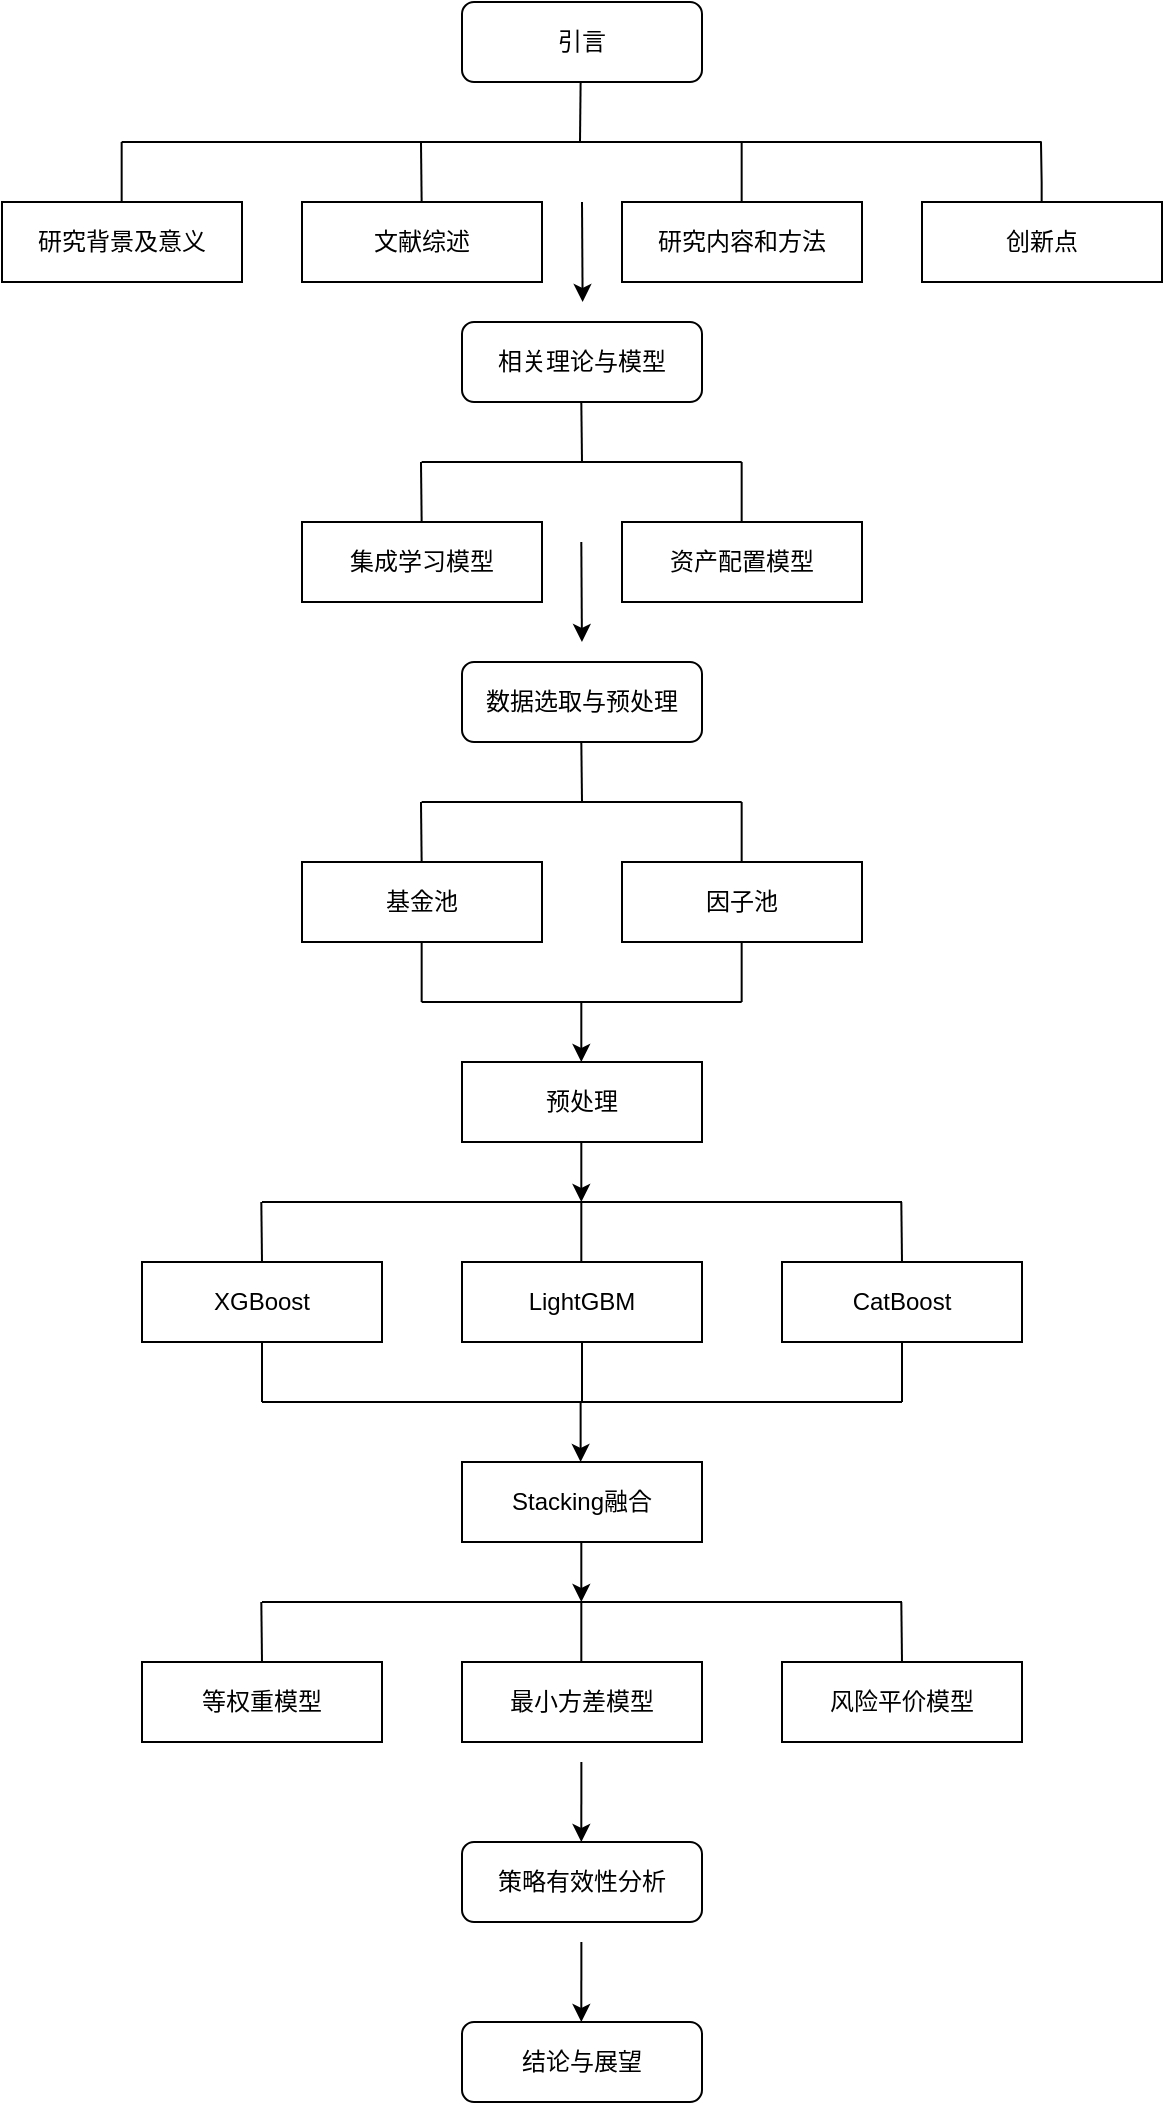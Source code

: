 <mxfile version="20.7.4" type="github">
  <diagram id="C5RBs43oDa-KdzZeNtuy" name="Page-1">
    <mxGraphModel dx="1221" dy="733" grid="1" gridSize="10" guides="1" tooltips="1" connect="1" arrows="1" fold="1" page="1" pageScale="1" pageWidth="827" pageHeight="1169" background="#ffffff" math="0" shadow="0">
      <root>
        <mxCell id="WIyWlLk6GJQsqaUBKTNV-0" />
        <mxCell id="WIyWlLk6GJQsqaUBKTNV-1" parent="WIyWlLk6GJQsqaUBKTNV-0" />
        <mxCell id="WIyWlLk6GJQsqaUBKTNV-3" value="引言" style="rounded=1;whiteSpace=wrap;html=1;fontSize=12;glass=0;strokeWidth=1;shadow=0;" parent="WIyWlLk6GJQsqaUBKTNV-1" vertex="1">
          <mxGeometry x="340" y="40" width="120" height="40" as="geometry" />
        </mxCell>
        <mxCell id="WIyWlLk6GJQsqaUBKTNV-7" value="相关理论与模型" style="rounded=1;whiteSpace=wrap;html=1;fontSize=12;glass=0;strokeWidth=1;shadow=0;" parent="WIyWlLk6GJQsqaUBKTNV-1" vertex="1">
          <mxGeometry x="340" y="200" width="120" height="40" as="geometry" />
        </mxCell>
        <mxCell id="ZmgnMH66hJVNVqd5aJOY-0" value="研究背景及意义" style="rounded=0;whiteSpace=wrap;html=1;" vertex="1" parent="WIyWlLk6GJQsqaUBKTNV-1">
          <mxGeometry x="110" y="140" width="120" height="40" as="geometry" />
        </mxCell>
        <mxCell id="ZmgnMH66hJVNVqd5aJOY-2" value="" style="endArrow=none;html=1;rounded=0;" edge="1" parent="WIyWlLk6GJQsqaUBKTNV-1">
          <mxGeometry width="50" height="50" relative="1" as="geometry">
            <mxPoint x="169.83" y="110" as="sourcePoint" />
            <mxPoint x="629.83" y="110" as="targetPoint" />
          </mxGeometry>
        </mxCell>
        <mxCell id="ZmgnMH66hJVNVqd5aJOY-3" value="文献综述" style="rounded=0;whiteSpace=wrap;html=1;" vertex="1" parent="WIyWlLk6GJQsqaUBKTNV-1">
          <mxGeometry x="260" y="140" width="120" height="40" as="geometry" />
        </mxCell>
        <mxCell id="ZmgnMH66hJVNVqd5aJOY-4" value="研究内容和方法" style="rounded=0;whiteSpace=wrap;html=1;" vertex="1" parent="WIyWlLk6GJQsqaUBKTNV-1">
          <mxGeometry x="420" y="140" width="120" height="40" as="geometry" />
        </mxCell>
        <mxCell id="ZmgnMH66hJVNVqd5aJOY-5" value="创新点" style="rounded=0;whiteSpace=wrap;html=1;" vertex="1" parent="WIyWlLk6GJQsqaUBKTNV-1">
          <mxGeometry x="570" y="140" width="120" height="40" as="geometry" />
        </mxCell>
        <mxCell id="ZmgnMH66hJVNVqd5aJOY-6" value="" style="endArrow=none;html=1;rounded=0;" edge="1" parent="WIyWlLk6GJQsqaUBKTNV-1">
          <mxGeometry x="1" y="292" width="50" height="50" relative="1" as="geometry">
            <mxPoint x="169.83" y="140" as="sourcePoint" />
            <mxPoint x="169.83" y="110" as="targetPoint" />
            <mxPoint x="22" y="-110" as="offset" />
          </mxGeometry>
        </mxCell>
        <mxCell id="ZmgnMH66hJVNVqd5aJOY-7" value="" style="endArrow=none;html=1;rounded=0;" edge="1" parent="WIyWlLk6GJQsqaUBKTNV-1">
          <mxGeometry x="1" y="292" width="50" height="50" relative="1" as="geometry">
            <mxPoint x="629.83" y="140" as="sourcePoint" />
            <mxPoint x="629.49" y="110" as="targetPoint" />
            <mxPoint x="22" y="-110" as="offset" />
            <Array as="points">
              <mxPoint x="629.83" y="130" />
            </Array>
          </mxGeometry>
        </mxCell>
        <mxCell id="ZmgnMH66hJVNVqd5aJOY-8" value="" style="endArrow=none;html=1;rounded=0;" edge="1" parent="WIyWlLk6GJQsqaUBKTNV-1">
          <mxGeometry x="1" y="292" width="50" height="50" relative="1" as="geometry">
            <mxPoint x="479.83" y="140" as="sourcePoint" />
            <mxPoint x="479.83" y="110" as="targetPoint" />
            <mxPoint x="22" y="-110" as="offset" />
          </mxGeometry>
        </mxCell>
        <mxCell id="ZmgnMH66hJVNVqd5aJOY-9" value="" style="endArrow=none;html=1;rounded=0;" edge="1" parent="WIyWlLk6GJQsqaUBKTNV-1">
          <mxGeometry x="1" y="292" width="50" height="50" relative="1" as="geometry">
            <mxPoint x="319.83" y="140" as="sourcePoint" />
            <mxPoint x="319.49" y="110" as="targetPoint" />
            <mxPoint x="22" y="-110" as="offset" />
          </mxGeometry>
        </mxCell>
        <mxCell id="ZmgnMH66hJVNVqd5aJOY-11" value="" style="endArrow=classic;html=1;rounded=0;" edge="1" parent="WIyWlLk6GJQsqaUBKTNV-1">
          <mxGeometry x="-1" y="10" width="50" height="50" relative="1" as="geometry">
            <mxPoint x="400" y="140" as="sourcePoint" />
            <mxPoint x="400.31" y="190" as="targetPoint" />
            <mxPoint x="-10" y="-10" as="offset" />
          </mxGeometry>
        </mxCell>
        <mxCell id="ZmgnMH66hJVNVqd5aJOY-13" value="" style="endArrow=none;html=1;rounded=0;" edge="1" parent="WIyWlLk6GJQsqaUBKTNV-1">
          <mxGeometry width="50" height="50" relative="1" as="geometry">
            <mxPoint x="319.83" y="270" as="sourcePoint" />
            <mxPoint x="479.83" y="270" as="targetPoint" />
          </mxGeometry>
        </mxCell>
        <mxCell id="ZmgnMH66hJVNVqd5aJOY-14" value="集成学习模型" style="rounded=0;whiteSpace=wrap;html=1;" vertex="1" parent="WIyWlLk6GJQsqaUBKTNV-1">
          <mxGeometry x="260" y="300" width="120" height="40" as="geometry" />
        </mxCell>
        <mxCell id="ZmgnMH66hJVNVqd5aJOY-15" value="资产配置模型" style="rounded=0;whiteSpace=wrap;html=1;" vertex="1" parent="WIyWlLk6GJQsqaUBKTNV-1">
          <mxGeometry x="420" y="300" width="120" height="40" as="geometry" />
        </mxCell>
        <mxCell id="ZmgnMH66hJVNVqd5aJOY-19" value="" style="endArrow=none;html=1;rounded=0;" edge="1" parent="WIyWlLk6GJQsqaUBKTNV-1">
          <mxGeometry x="1" y="292" width="50" height="50" relative="1" as="geometry">
            <mxPoint x="479.83" y="300" as="sourcePoint" />
            <mxPoint x="479.83" y="270" as="targetPoint" />
            <mxPoint x="22" y="-110" as="offset" />
          </mxGeometry>
        </mxCell>
        <mxCell id="ZmgnMH66hJVNVqd5aJOY-20" value="" style="endArrow=none;html=1;rounded=0;" edge="1" parent="WIyWlLk6GJQsqaUBKTNV-1">
          <mxGeometry x="1" y="292" width="50" height="50" relative="1" as="geometry">
            <mxPoint x="319.83" y="300" as="sourcePoint" />
            <mxPoint x="319.49" y="270" as="targetPoint" />
            <mxPoint x="22" y="-110" as="offset" />
          </mxGeometry>
        </mxCell>
        <mxCell id="ZmgnMH66hJVNVqd5aJOY-23" value="" style="endArrow=none;html=1;rounded=0;" edge="1" parent="WIyWlLk6GJQsqaUBKTNV-1">
          <mxGeometry x="1" y="292" width="50" height="50" relative="1" as="geometry">
            <mxPoint x="399" y="110" as="sourcePoint" />
            <mxPoint x="399.31" y="80" as="targetPoint" />
            <mxPoint x="22" y="-110" as="offset" />
          </mxGeometry>
        </mxCell>
        <mxCell id="ZmgnMH66hJVNVqd5aJOY-24" value="" style="endArrow=none;html=1;rounded=0;" edge="1" parent="WIyWlLk6GJQsqaUBKTNV-1">
          <mxGeometry x="1" y="292" width="50" height="50" relative="1" as="geometry">
            <mxPoint x="400" y="270" as="sourcePoint" />
            <mxPoint x="399.66" y="240" as="targetPoint" />
            <mxPoint x="22" y="-110" as="offset" />
          </mxGeometry>
        </mxCell>
        <mxCell id="ZmgnMH66hJVNVqd5aJOY-25" value="" style="endArrow=classic;html=1;rounded=0;" edge="1" parent="WIyWlLk6GJQsqaUBKTNV-1">
          <mxGeometry x="-1" y="10" width="50" height="50" relative="1" as="geometry">
            <mxPoint x="399.66" y="310" as="sourcePoint" />
            <mxPoint x="399.97" y="360" as="targetPoint" />
            <mxPoint x="-10" y="-10" as="offset" />
          </mxGeometry>
        </mxCell>
        <mxCell id="ZmgnMH66hJVNVqd5aJOY-26" value="数据选取与预处理" style="rounded=1;whiteSpace=wrap;html=1;fontSize=12;glass=0;strokeWidth=1;shadow=0;" vertex="1" parent="WIyWlLk6GJQsqaUBKTNV-1">
          <mxGeometry x="340" y="370" width="120" height="40" as="geometry" />
        </mxCell>
        <mxCell id="ZmgnMH66hJVNVqd5aJOY-40" value="" style="endArrow=none;html=1;rounded=0;" edge="1" parent="WIyWlLk6GJQsqaUBKTNV-1">
          <mxGeometry width="50" height="50" relative="1" as="geometry">
            <mxPoint x="319.83" y="440" as="sourcePoint" />
            <mxPoint x="479.83" y="440" as="targetPoint" />
          </mxGeometry>
        </mxCell>
        <mxCell id="ZmgnMH66hJVNVqd5aJOY-41" value="基金池" style="rounded=0;whiteSpace=wrap;html=1;" vertex="1" parent="WIyWlLk6GJQsqaUBKTNV-1">
          <mxGeometry x="260" y="470" width="120" height="40" as="geometry" />
        </mxCell>
        <mxCell id="ZmgnMH66hJVNVqd5aJOY-42" value="因子池" style="rounded=0;whiteSpace=wrap;html=1;" vertex="1" parent="WIyWlLk6GJQsqaUBKTNV-1">
          <mxGeometry x="420" y="470" width="120" height="40" as="geometry" />
        </mxCell>
        <mxCell id="ZmgnMH66hJVNVqd5aJOY-43" value="" style="endArrow=none;html=1;rounded=0;" edge="1" parent="WIyWlLk6GJQsqaUBKTNV-1">
          <mxGeometry x="1" y="292" width="50" height="50" relative="1" as="geometry">
            <mxPoint x="479.83" y="470.0" as="sourcePoint" />
            <mxPoint x="479.83" y="440" as="targetPoint" />
            <mxPoint x="22" y="-110" as="offset" />
          </mxGeometry>
        </mxCell>
        <mxCell id="ZmgnMH66hJVNVqd5aJOY-44" value="" style="endArrow=none;html=1;rounded=0;" edge="1" parent="WIyWlLk6GJQsqaUBKTNV-1">
          <mxGeometry x="1" y="292" width="50" height="50" relative="1" as="geometry">
            <mxPoint x="319.83" y="470.0" as="sourcePoint" />
            <mxPoint x="319.49" y="440" as="targetPoint" />
            <mxPoint x="22" y="-110" as="offset" />
          </mxGeometry>
        </mxCell>
        <mxCell id="ZmgnMH66hJVNVqd5aJOY-45" value="" style="endArrow=none;html=1;rounded=0;" edge="1" parent="WIyWlLk6GJQsqaUBKTNV-1">
          <mxGeometry x="1" y="292" width="50" height="50" relative="1" as="geometry">
            <mxPoint x="400" y="440" as="sourcePoint" />
            <mxPoint x="399.66" y="410" as="targetPoint" />
            <mxPoint x="22" y="-110" as="offset" />
          </mxGeometry>
        </mxCell>
        <mxCell id="ZmgnMH66hJVNVqd5aJOY-46" value="" style="endArrow=none;html=1;rounded=0;" edge="1" parent="WIyWlLk6GJQsqaUBKTNV-1">
          <mxGeometry width="50" height="50" relative="1" as="geometry">
            <mxPoint x="479.83" y="540.0" as="sourcePoint" />
            <mxPoint x="319.83" y="540.0" as="targetPoint" />
          </mxGeometry>
        </mxCell>
        <mxCell id="ZmgnMH66hJVNVqd5aJOY-47" value="" style="endArrow=none;html=1;rounded=0;" edge="1" parent="WIyWlLk6GJQsqaUBKTNV-1">
          <mxGeometry x="1" y="292" width="50" height="50" relative="1" as="geometry">
            <mxPoint x="319.83" y="510.0" as="sourcePoint" />
            <mxPoint x="319.83" y="540.0" as="targetPoint" />
            <mxPoint x="22" y="-110" as="offset" />
          </mxGeometry>
        </mxCell>
        <mxCell id="ZmgnMH66hJVNVqd5aJOY-48" value="" style="endArrow=none;html=1;rounded=0;" edge="1" parent="WIyWlLk6GJQsqaUBKTNV-1">
          <mxGeometry x="1" y="292" width="50" height="50" relative="1" as="geometry">
            <mxPoint x="479.83" y="510.0" as="sourcePoint" />
            <mxPoint x="479.83" y="540.0" as="targetPoint" />
            <mxPoint x="22" y="-110" as="offset" />
          </mxGeometry>
        </mxCell>
        <mxCell id="ZmgnMH66hJVNVqd5aJOY-51" value="" style="endArrow=classic;html=1;rounded=0;" edge="1" parent="WIyWlLk6GJQsqaUBKTNV-1">
          <mxGeometry width="50" height="50" relative="1" as="geometry">
            <mxPoint x="399.66" y="540" as="sourcePoint" />
            <mxPoint x="399.66" y="570" as="targetPoint" />
          </mxGeometry>
        </mxCell>
        <mxCell id="ZmgnMH66hJVNVqd5aJOY-53" value="预处理" style="rounded=0;whiteSpace=wrap;html=1;" vertex="1" parent="WIyWlLk6GJQsqaUBKTNV-1">
          <mxGeometry x="340" y="570" width="120" height="40" as="geometry" />
        </mxCell>
        <mxCell id="ZmgnMH66hJVNVqd5aJOY-63" value="" style="endArrow=none;html=1;rounded=0;" edge="1" parent="WIyWlLk6GJQsqaUBKTNV-1">
          <mxGeometry width="50" height="50" relative="1" as="geometry">
            <mxPoint x="240" y="640" as="sourcePoint" />
            <mxPoint x="560" y="640" as="targetPoint" />
          </mxGeometry>
        </mxCell>
        <mxCell id="ZmgnMH66hJVNVqd5aJOY-64" value="XGBoost" style="rounded=0;whiteSpace=wrap;html=1;" vertex="1" parent="WIyWlLk6GJQsqaUBKTNV-1">
          <mxGeometry x="180" y="670" width="120" height="40" as="geometry" />
        </mxCell>
        <mxCell id="ZmgnMH66hJVNVqd5aJOY-65" value="LightGBM" style="rounded=0;whiteSpace=wrap;html=1;" vertex="1" parent="WIyWlLk6GJQsqaUBKTNV-1">
          <mxGeometry x="340" y="670" width="120" height="40" as="geometry" />
        </mxCell>
        <mxCell id="ZmgnMH66hJVNVqd5aJOY-66" value="" style="endArrow=none;html=1;rounded=0;" edge="1" parent="WIyWlLk6GJQsqaUBKTNV-1">
          <mxGeometry x="1" y="292" width="50" height="50" relative="1" as="geometry">
            <mxPoint x="399.66" y="670" as="sourcePoint" />
            <mxPoint x="399.66" y="640.0" as="targetPoint" />
            <mxPoint x="22" y="-110" as="offset" />
          </mxGeometry>
        </mxCell>
        <mxCell id="ZmgnMH66hJVNVqd5aJOY-67" value="" style="endArrow=none;html=1;rounded=0;" edge="1" parent="WIyWlLk6GJQsqaUBKTNV-1">
          <mxGeometry x="1" y="292" width="50" height="50" relative="1" as="geometry">
            <mxPoint x="240.0" y="670" as="sourcePoint" />
            <mxPoint x="239.66" y="640.0" as="targetPoint" />
            <mxPoint x="22" y="-110" as="offset" />
          </mxGeometry>
        </mxCell>
        <mxCell id="ZmgnMH66hJVNVqd5aJOY-69" value="CatBoost" style="rounded=0;whiteSpace=wrap;html=1;" vertex="1" parent="WIyWlLk6GJQsqaUBKTNV-1">
          <mxGeometry x="500" y="670" width="120" height="40" as="geometry" />
        </mxCell>
        <mxCell id="ZmgnMH66hJVNVqd5aJOY-70" value="" style="endArrow=none;html=1;rounded=0;" edge="1" parent="WIyWlLk6GJQsqaUBKTNV-1">
          <mxGeometry x="1" y="292" width="50" height="50" relative="1" as="geometry">
            <mxPoint x="560" y="670" as="sourcePoint" />
            <mxPoint x="559.66" y="640" as="targetPoint" />
            <mxPoint x="22" y="-110" as="offset" />
          </mxGeometry>
        </mxCell>
        <mxCell id="ZmgnMH66hJVNVqd5aJOY-71" value="" style="endArrow=classic;html=1;rounded=0;" edge="1" parent="WIyWlLk6GJQsqaUBKTNV-1">
          <mxGeometry width="50" height="50" relative="1" as="geometry">
            <mxPoint x="399.66" y="610" as="sourcePoint" />
            <mxPoint x="399.66" y="640" as="targetPoint" />
          </mxGeometry>
        </mxCell>
        <mxCell id="ZmgnMH66hJVNVqd5aJOY-78" value="" style="group" vertex="1" connectable="0" parent="WIyWlLk6GJQsqaUBKTNV-1">
          <mxGeometry x="240.0" y="710" width="320" height="60" as="geometry" />
        </mxCell>
        <mxCell id="ZmgnMH66hJVNVqd5aJOY-72" value="" style="endArrow=none;html=1;rounded=0;" edge="1" parent="ZmgnMH66hJVNVqd5aJOY-78">
          <mxGeometry width="50" height="50" relative="1" as="geometry">
            <mxPoint x="320" y="30" as="sourcePoint" />
            <mxPoint y="30" as="targetPoint" />
          </mxGeometry>
        </mxCell>
        <mxCell id="ZmgnMH66hJVNVqd5aJOY-73" value="" style="endArrow=none;html=1;rounded=0;" edge="1" parent="ZmgnMH66hJVNVqd5aJOY-78">
          <mxGeometry x="1" y="292" width="50" height="50" relative="1" as="geometry">
            <mxPoint x="160.0" as="sourcePoint" />
            <mxPoint x="160.0" y="30" as="targetPoint" />
            <mxPoint x="22" y="-110" as="offset" />
          </mxGeometry>
        </mxCell>
        <mxCell id="ZmgnMH66hJVNVqd5aJOY-74" value="" style="endArrow=none;html=1;rounded=0;" edge="1" parent="ZmgnMH66hJVNVqd5aJOY-78">
          <mxGeometry x="1" y="292" width="50" height="50" relative="1" as="geometry">
            <mxPoint x="320" as="sourcePoint" />
            <mxPoint x="320" y="30" as="targetPoint" />
            <mxPoint x="22" y="-110" as="offset" />
          </mxGeometry>
        </mxCell>
        <mxCell id="ZmgnMH66hJVNVqd5aJOY-75" value="" style="endArrow=none;html=1;rounded=0;" edge="1" parent="ZmgnMH66hJVNVqd5aJOY-78">
          <mxGeometry x="1" y="292" width="50" height="50" relative="1" as="geometry">
            <mxPoint as="sourcePoint" />
            <mxPoint y="30" as="targetPoint" />
            <mxPoint x="22" y="-110" as="offset" />
          </mxGeometry>
        </mxCell>
        <mxCell id="ZmgnMH66hJVNVqd5aJOY-76" value="" style="endArrow=classic;html=1;rounded=0;" edge="1" parent="ZmgnMH66hJVNVqd5aJOY-78">
          <mxGeometry width="50" height="50" relative="1" as="geometry">
            <mxPoint x="159.31" y="30" as="sourcePoint" />
            <mxPoint x="159.31" y="60" as="targetPoint" />
          </mxGeometry>
        </mxCell>
        <mxCell id="ZmgnMH66hJVNVqd5aJOY-79" value="Stacking融合" style="rounded=0;whiteSpace=wrap;html=1;" vertex="1" parent="WIyWlLk6GJQsqaUBKTNV-1">
          <mxGeometry x="340" y="770" width="120" height="40" as="geometry" />
        </mxCell>
        <mxCell id="ZmgnMH66hJVNVqd5aJOY-82" value="" style="endArrow=none;html=1;rounded=0;" edge="1" parent="WIyWlLk6GJQsqaUBKTNV-1">
          <mxGeometry width="50" height="50" relative="1" as="geometry">
            <mxPoint x="240.0" y="840" as="sourcePoint" />
            <mxPoint x="560" y="840" as="targetPoint" />
          </mxGeometry>
        </mxCell>
        <mxCell id="ZmgnMH66hJVNVqd5aJOY-83" value="等权重模型" style="rounded=0;whiteSpace=wrap;html=1;" vertex="1" parent="WIyWlLk6GJQsqaUBKTNV-1">
          <mxGeometry x="180" y="870" width="120" height="40" as="geometry" />
        </mxCell>
        <mxCell id="ZmgnMH66hJVNVqd5aJOY-84" value="最小方差模型" style="rounded=0;whiteSpace=wrap;html=1;" vertex="1" parent="WIyWlLk6GJQsqaUBKTNV-1">
          <mxGeometry x="340" y="870" width="120" height="40" as="geometry" />
        </mxCell>
        <mxCell id="ZmgnMH66hJVNVqd5aJOY-85" value="" style="endArrow=none;html=1;rounded=0;" edge="1" parent="WIyWlLk6GJQsqaUBKTNV-1">
          <mxGeometry x="1" y="292" width="50" height="50" relative="1" as="geometry">
            <mxPoint x="399.66" y="870" as="sourcePoint" />
            <mxPoint x="399.66" y="840" as="targetPoint" />
            <mxPoint x="22" y="-110" as="offset" />
          </mxGeometry>
        </mxCell>
        <mxCell id="ZmgnMH66hJVNVqd5aJOY-86" value="" style="endArrow=none;html=1;rounded=0;" edge="1" parent="WIyWlLk6GJQsqaUBKTNV-1">
          <mxGeometry x="1" y="292" width="50" height="50" relative="1" as="geometry">
            <mxPoint x="240.0" y="870" as="sourcePoint" />
            <mxPoint x="239.66" y="840" as="targetPoint" />
            <mxPoint x="22" y="-110" as="offset" />
          </mxGeometry>
        </mxCell>
        <mxCell id="ZmgnMH66hJVNVqd5aJOY-87" value="风险平价模型" style="rounded=0;whiteSpace=wrap;html=1;" vertex="1" parent="WIyWlLk6GJQsqaUBKTNV-1">
          <mxGeometry x="500" y="870" width="120" height="40" as="geometry" />
        </mxCell>
        <mxCell id="ZmgnMH66hJVNVqd5aJOY-88" value="" style="endArrow=none;html=1;rounded=0;" edge="1" parent="WIyWlLk6GJQsqaUBKTNV-1">
          <mxGeometry x="1" y="292" width="50" height="50" relative="1" as="geometry">
            <mxPoint x="560" y="870" as="sourcePoint" />
            <mxPoint x="559.66" y="840" as="targetPoint" />
            <mxPoint x="22" y="-110" as="offset" />
          </mxGeometry>
        </mxCell>
        <mxCell id="ZmgnMH66hJVNVqd5aJOY-89" value="" style="endArrow=classic;html=1;rounded=0;" edge="1" parent="WIyWlLk6GJQsqaUBKTNV-1">
          <mxGeometry width="50" height="50" relative="1" as="geometry">
            <mxPoint x="399.66" y="810" as="sourcePoint" />
            <mxPoint x="399.66" y="840" as="targetPoint" />
          </mxGeometry>
        </mxCell>
        <mxCell id="ZmgnMH66hJVNVqd5aJOY-91" value="" style="endArrow=classic;html=1;rounded=0;" edge="1" parent="WIyWlLk6GJQsqaUBKTNV-1">
          <mxGeometry x="-1" y="10" width="50" height="50" relative="1" as="geometry">
            <mxPoint x="399.69" y="920" as="sourcePoint" />
            <mxPoint x="399.66" y="960.0" as="targetPoint" />
            <mxPoint x="-10" y="-10" as="offset" />
          </mxGeometry>
        </mxCell>
        <mxCell id="ZmgnMH66hJVNVqd5aJOY-92" value="策略有效性分析" style="rounded=1;whiteSpace=wrap;html=1;fontSize=12;glass=0;strokeWidth=1;shadow=0;" vertex="1" parent="WIyWlLk6GJQsqaUBKTNV-1">
          <mxGeometry x="340" y="960" width="120" height="40" as="geometry" />
        </mxCell>
        <mxCell id="ZmgnMH66hJVNVqd5aJOY-93" value="" style="endArrow=classic;html=1;rounded=0;" edge="1" parent="WIyWlLk6GJQsqaUBKTNV-1">
          <mxGeometry x="-1" y="10" width="50" height="50" relative="1" as="geometry">
            <mxPoint x="399.69" y="1010" as="sourcePoint" />
            <mxPoint x="399.66" y="1050" as="targetPoint" />
            <mxPoint x="-10" y="-10" as="offset" />
          </mxGeometry>
        </mxCell>
        <mxCell id="ZmgnMH66hJVNVqd5aJOY-94" value="结论与展望" style="rounded=1;whiteSpace=wrap;html=1;fontSize=12;glass=0;strokeWidth=1;shadow=0;" vertex="1" parent="WIyWlLk6GJQsqaUBKTNV-1">
          <mxGeometry x="340" y="1050" width="120" height="40" as="geometry" />
        </mxCell>
      </root>
    </mxGraphModel>
  </diagram>
</mxfile>
